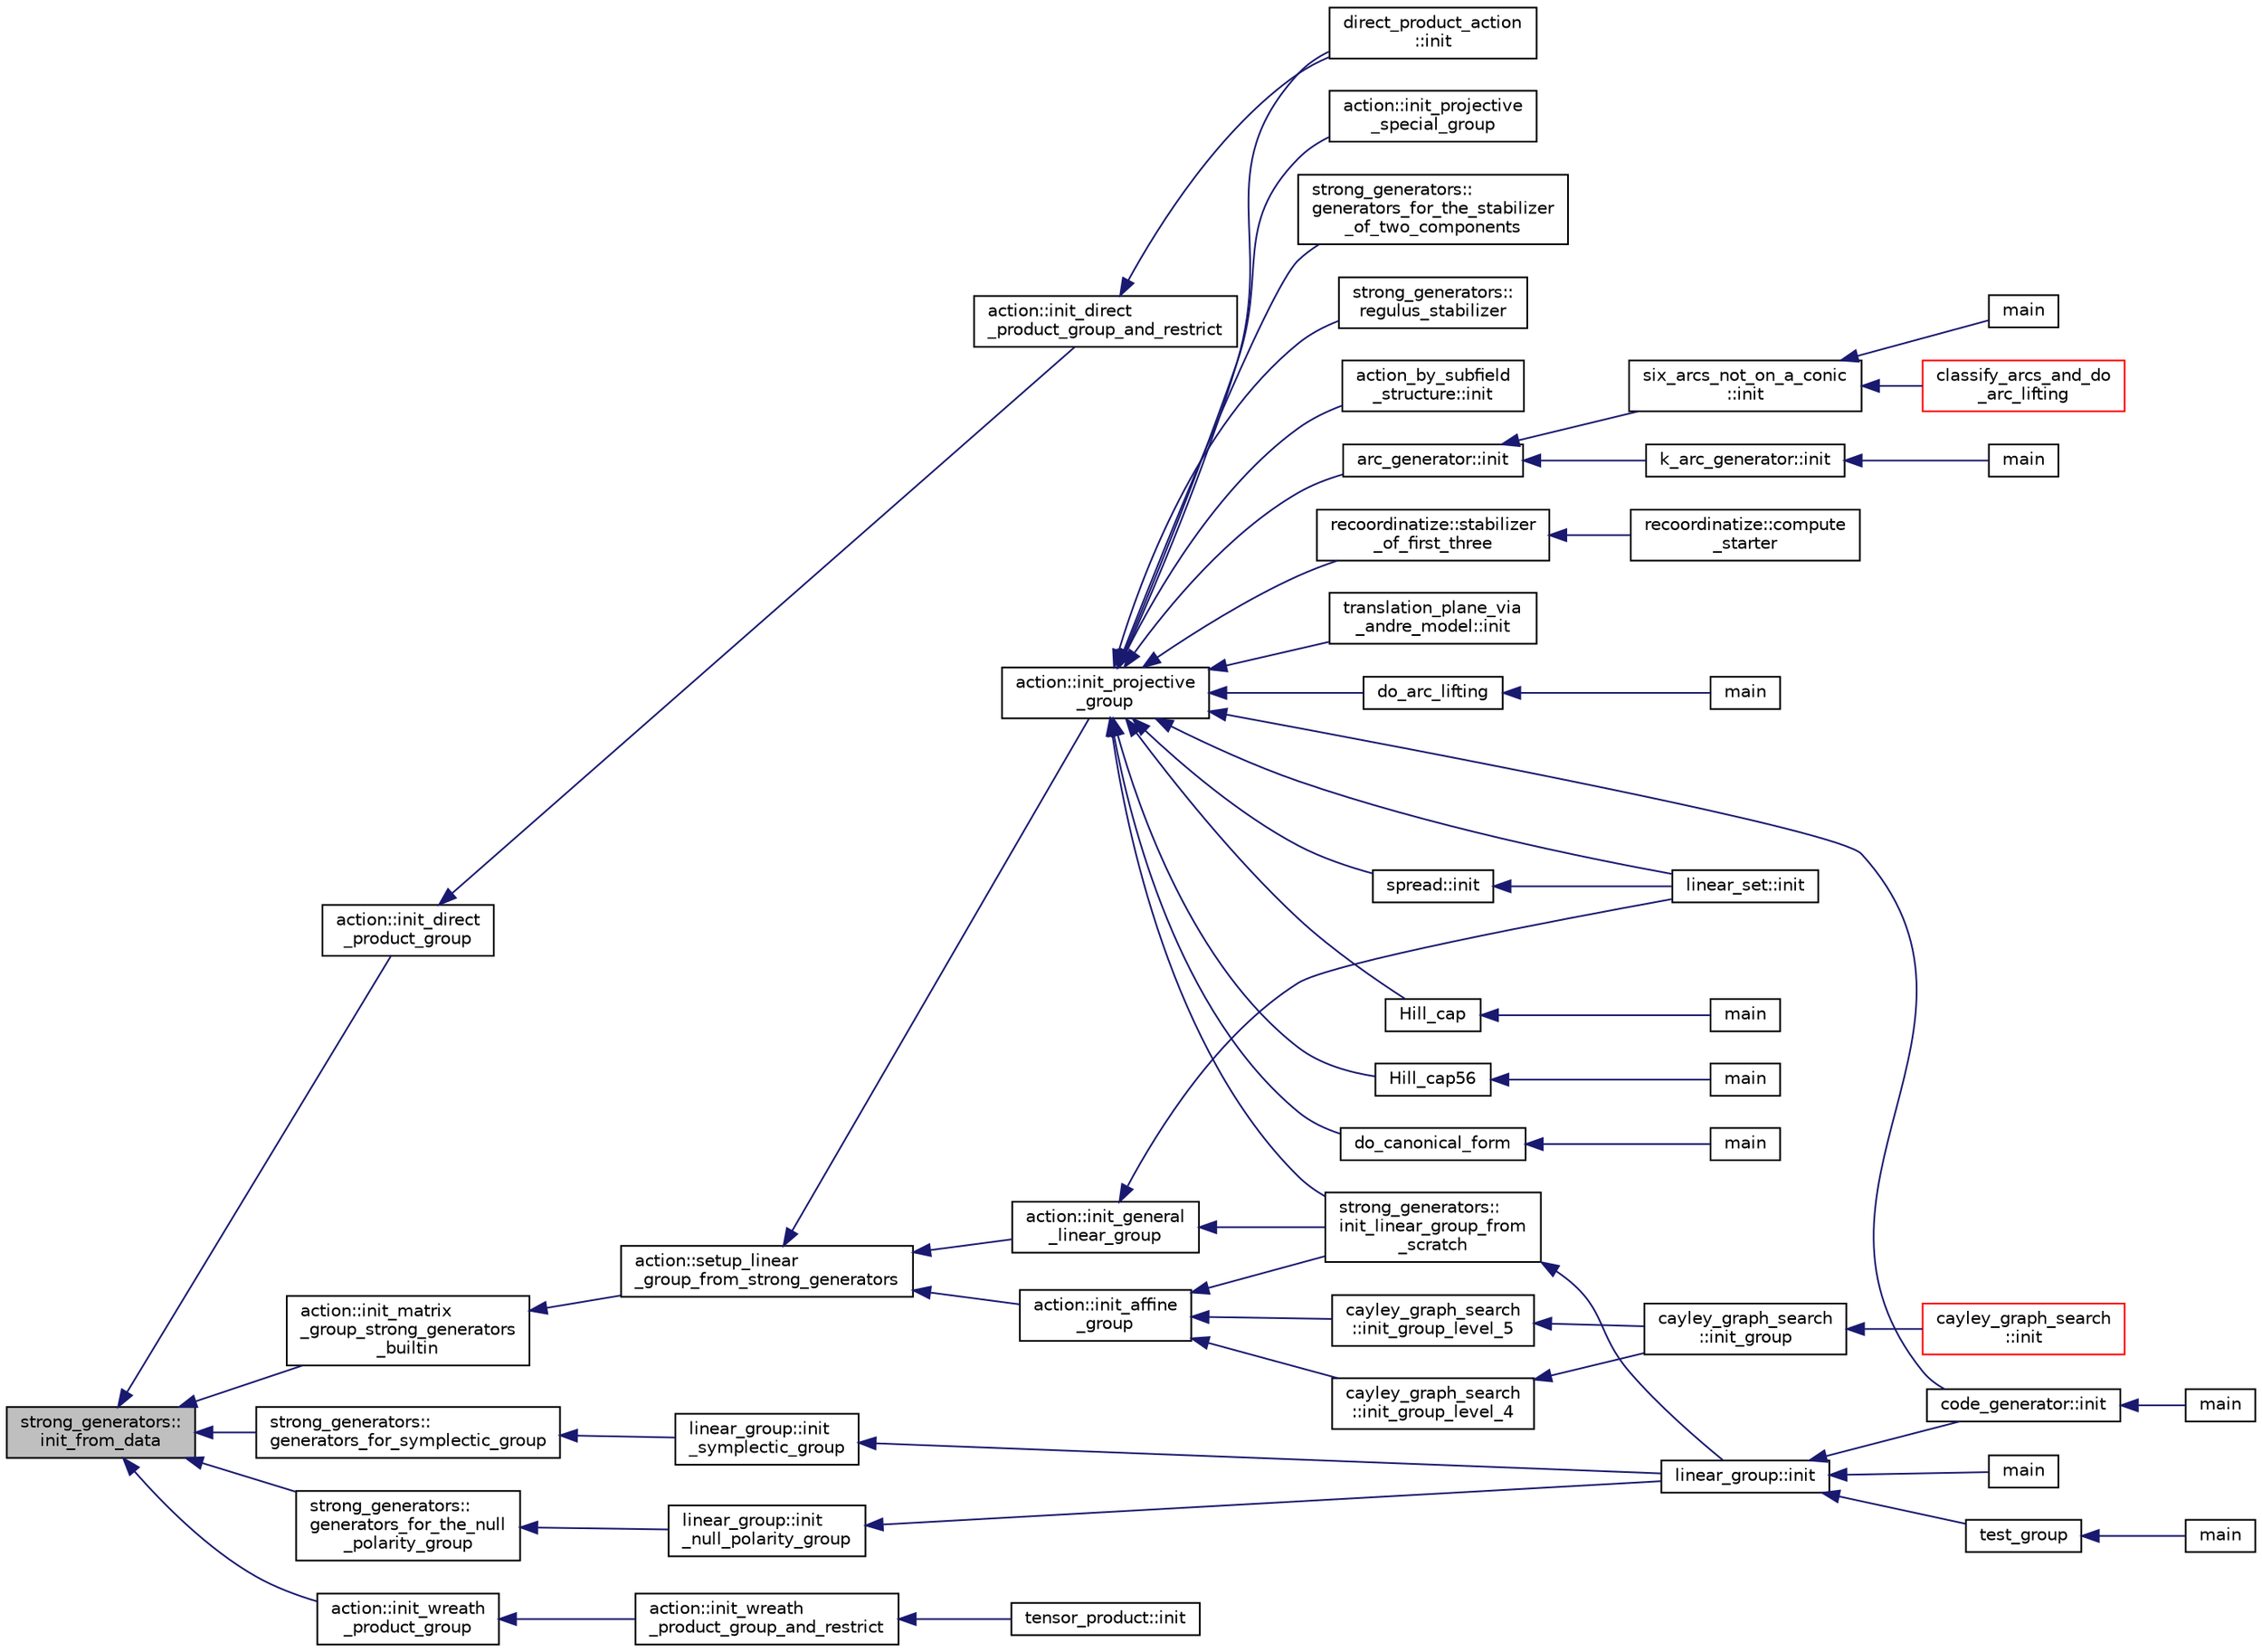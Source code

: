 digraph "strong_generators::init_from_data"
{
  edge [fontname="Helvetica",fontsize="10",labelfontname="Helvetica",labelfontsize="10"];
  node [fontname="Helvetica",fontsize="10",shape=record];
  rankdir="LR";
  Node2624 [label="strong_generators::\linit_from_data",height=0.2,width=0.4,color="black", fillcolor="grey75", style="filled", fontcolor="black"];
  Node2624 -> Node2625 [dir="back",color="midnightblue",fontsize="10",style="solid",fontname="Helvetica"];
  Node2625 [label="action::init_direct\l_product_group",height=0.2,width=0.4,color="black", fillcolor="white", style="filled",URL="$d2/d86/classaction.html#ae28dd34a1b9706531f7b25af17b4809e"];
  Node2625 -> Node2626 [dir="back",color="midnightblue",fontsize="10",style="solid",fontname="Helvetica"];
  Node2626 [label="action::init_direct\l_product_group_and_restrict",height=0.2,width=0.4,color="black", fillcolor="white", style="filled",URL="$d2/d86/classaction.html#a60a5555ea83770fd9994274efc9c328e"];
  Node2626 -> Node2627 [dir="back",color="midnightblue",fontsize="10",style="solid",fontname="Helvetica"];
  Node2627 [label="direct_product_action\l::init",height=0.2,width=0.4,color="black", fillcolor="white", style="filled",URL="$d3/d78/classdirect__product__action.html#aad40060e5821c011cccaa65a5c4df64f"];
  Node2624 -> Node2628 [dir="back",color="midnightblue",fontsize="10",style="solid",fontname="Helvetica"];
  Node2628 [label="action::init_wreath\l_product_group",height=0.2,width=0.4,color="black", fillcolor="white", style="filled",URL="$d2/d86/classaction.html#a29d8425b266eff98677406f084ee3f86"];
  Node2628 -> Node2629 [dir="back",color="midnightblue",fontsize="10",style="solid",fontname="Helvetica"];
  Node2629 [label="action::init_wreath\l_product_group_and_restrict",height=0.2,width=0.4,color="black", fillcolor="white", style="filled",URL="$d2/d86/classaction.html#a5ea78557093c987967e7b8162fabbf72"];
  Node2629 -> Node2630 [dir="back",color="midnightblue",fontsize="10",style="solid",fontname="Helvetica"];
  Node2630 [label="tensor_product::init",height=0.2,width=0.4,color="black", fillcolor="white", style="filled",URL="$dd/d3e/classtensor__product.html#a2a8ac905e80dd9bb7339c9506c3521d3"];
  Node2624 -> Node2631 [dir="back",color="midnightblue",fontsize="10",style="solid",fontname="Helvetica"];
  Node2631 [label="action::init_matrix\l_group_strong_generators\l_builtin",height=0.2,width=0.4,color="black", fillcolor="white", style="filled",URL="$d2/d86/classaction.html#a0fe9c6af56f4c0826ddec07cb8605ee4"];
  Node2631 -> Node2632 [dir="back",color="midnightblue",fontsize="10",style="solid",fontname="Helvetica"];
  Node2632 [label="action::setup_linear\l_group_from_strong_generators",height=0.2,width=0.4,color="black", fillcolor="white", style="filled",URL="$d2/d86/classaction.html#a20d2b143cd89f2ce81c02613356f69d1"];
  Node2632 -> Node2633 [dir="back",color="midnightblue",fontsize="10",style="solid",fontname="Helvetica"];
  Node2633 [label="action::init_projective\l_group",height=0.2,width=0.4,color="black", fillcolor="white", style="filled",URL="$d2/d86/classaction.html#ad943cb9d3828331bf5634c6dbfc31afd"];
  Node2633 -> Node2634 [dir="back",color="midnightblue",fontsize="10",style="solid",fontname="Helvetica"];
  Node2634 [label="do_arc_lifting",height=0.2,width=0.4,color="black", fillcolor="white", style="filled",URL="$d5/d9e/arcs__orderly_8_c.html#a7367bc544c290322bdbd4545388a27a8"];
  Node2634 -> Node2635 [dir="back",color="midnightblue",fontsize="10",style="solid",fontname="Helvetica"];
  Node2635 [label="main",height=0.2,width=0.4,color="black", fillcolor="white", style="filled",URL="$d5/d9e/arcs__orderly_8_c.html#a3c04138a5bfe5d72780bb7e82a18e627"];
  Node2633 -> Node2636 [dir="back",color="midnightblue",fontsize="10",style="solid",fontname="Helvetica"];
  Node2636 [label="code_generator::init",height=0.2,width=0.4,color="black", fillcolor="white", style="filled",URL="$db/d37/classcode__generator.html#acfaa1e8badf6f30255203f499b130af8"];
  Node2636 -> Node2637 [dir="back",color="midnightblue",fontsize="10",style="solid",fontname="Helvetica"];
  Node2637 [label="main",height=0.2,width=0.4,color="black", fillcolor="white", style="filled",URL="$d4/d4f/codes_8_c.html#a217dbf8b442f20279ea00b898af96f52"];
  Node2633 -> Node2627 [dir="back",color="midnightblue",fontsize="10",style="solid",fontname="Helvetica"];
  Node2633 -> Node2638 [dir="back",color="midnightblue",fontsize="10",style="solid",fontname="Helvetica"];
  Node2638 [label="Hill_cap",height=0.2,width=0.4,color="black", fillcolor="white", style="filled",URL="$da/d28/hill_8_c.html#a7c2543fe497e681d4b492b16ea7f933e"];
  Node2638 -> Node2639 [dir="back",color="midnightblue",fontsize="10",style="solid",fontname="Helvetica"];
  Node2639 [label="main",height=0.2,width=0.4,color="black", fillcolor="white", style="filled",URL="$da/d28/hill_8_c.html#a217dbf8b442f20279ea00b898af96f52"];
  Node2633 -> Node2640 [dir="back",color="midnightblue",fontsize="10",style="solid",fontname="Helvetica"];
  Node2640 [label="linear_set::init",height=0.2,width=0.4,color="black", fillcolor="white", style="filled",URL="$dd/d86/classlinear__set.html#a7ab24e84423749047d5465cb15505475"];
  Node2633 -> Node2641 [dir="back",color="midnightblue",fontsize="10",style="solid",fontname="Helvetica"];
  Node2641 [label="Hill_cap56",height=0.2,width=0.4,color="black", fillcolor="white", style="filled",URL="$df/d74/tl__geometry_8h.html#ad7fc0ff2bf8455ab25e170c6930047a6"];
  Node2641 -> Node2642 [dir="back",color="midnightblue",fontsize="10",style="solid",fontname="Helvetica"];
  Node2642 [label="main",height=0.2,width=0.4,color="black", fillcolor="white", style="filled",URL="$d4/d6e/make__something_8_c.html#a217dbf8b442f20279ea00b898af96f52"];
  Node2633 -> Node2643 [dir="back",color="midnightblue",fontsize="10",style="solid",fontname="Helvetica"];
  Node2643 [label="do_canonical_form",height=0.2,width=0.4,color="black", fillcolor="white", style="filled",URL="$dc/dd4/group__actions_8h.html#afb9f4a331a8a017ea3b8b7d9ed8dcc88"];
  Node2643 -> Node2644 [dir="back",color="midnightblue",fontsize="10",style="solid",fontname="Helvetica"];
  Node2644 [label="main",height=0.2,width=0.4,color="black", fillcolor="white", style="filled",URL="$d0/d2f/process_8_c.html#a3c04138a5bfe5d72780bb7e82a18e627"];
  Node2633 -> Node2645 [dir="back",color="midnightblue",fontsize="10",style="solid",fontname="Helvetica"];
  Node2645 [label="action::init_projective\l_special_group",height=0.2,width=0.4,color="black", fillcolor="white", style="filled",URL="$d2/d86/classaction.html#a4c69f0e07dff8ba8ac2415faf69d55a4"];
  Node2633 -> Node2646 [dir="back",color="midnightblue",fontsize="10",style="solid",fontname="Helvetica"];
  Node2646 [label="strong_generators::\linit_linear_group_from\l_scratch",height=0.2,width=0.4,color="black", fillcolor="white", style="filled",URL="$dc/d09/classstrong__generators.html#ad47ecfb9c141b65ed6aca34231d5a0d2"];
  Node2646 -> Node2647 [dir="back",color="midnightblue",fontsize="10",style="solid",fontname="Helvetica"];
  Node2647 [label="linear_group::init",height=0.2,width=0.4,color="black", fillcolor="white", style="filled",URL="$df/d5a/classlinear__group.html#a8119aa9b882192ab422b12614b259f28"];
  Node2647 -> Node2636 [dir="back",color="midnightblue",fontsize="10",style="solid",fontname="Helvetica"];
  Node2647 -> Node2648 [dir="back",color="midnightblue",fontsize="10",style="solid",fontname="Helvetica"];
  Node2648 [label="test_group",height=0.2,width=0.4,color="black", fillcolor="white", style="filled",URL="$d8/d03/analyze__q__designs_8_c.html#ad03444358d0b46e7aa4d88a806b44925"];
  Node2648 -> Node2649 [dir="back",color="midnightblue",fontsize="10",style="solid",fontname="Helvetica"];
  Node2649 [label="main",height=0.2,width=0.4,color="black", fillcolor="white", style="filled",URL="$d8/d03/analyze__q__designs_8_c.html#a217dbf8b442f20279ea00b898af96f52"];
  Node2647 -> Node2650 [dir="back",color="midnightblue",fontsize="10",style="solid",fontname="Helvetica"];
  Node2650 [label="main",height=0.2,width=0.4,color="black", fillcolor="white", style="filled",URL="$da/dd5/subspace__orbits__main_8_c.html#a217dbf8b442f20279ea00b898af96f52"];
  Node2633 -> Node2651 [dir="back",color="midnightblue",fontsize="10",style="solid",fontname="Helvetica"];
  Node2651 [label="strong_generators::\lgenerators_for_the_stabilizer\l_of_two_components",height=0.2,width=0.4,color="black", fillcolor="white", style="filled",URL="$dc/d09/classstrong__generators.html#acd9ddc5b768e4cf3f2398383d5a8f3b2"];
  Node2633 -> Node2652 [dir="back",color="midnightblue",fontsize="10",style="solid",fontname="Helvetica"];
  Node2652 [label="strong_generators::\lregulus_stabilizer",height=0.2,width=0.4,color="black", fillcolor="white", style="filled",URL="$dc/d09/classstrong__generators.html#a32e999d14b4168695f2e775ddf2ed7e7"];
  Node2633 -> Node2653 [dir="back",color="midnightblue",fontsize="10",style="solid",fontname="Helvetica"];
  Node2653 [label="action_by_subfield\l_structure::init",height=0.2,width=0.4,color="black", fillcolor="white", style="filled",URL="$dd/d67/classaction__by__subfield__structure.html#a565b45607d3ebc3eaa0e910a6ce6a661"];
  Node2633 -> Node2654 [dir="back",color="midnightblue",fontsize="10",style="solid",fontname="Helvetica"];
  Node2654 [label="arc_generator::init",height=0.2,width=0.4,color="black", fillcolor="white", style="filled",URL="$d4/d21/classarc__generator.html#ae614e18e9c641d67069fa27d48245cde"];
  Node2654 -> Node2655 [dir="back",color="midnightblue",fontsize="10",style="solid",fontname="Helvetica"];
  Node2655 [label="k_arc_generator::init",height=0.2,width=0.4,color="black", fillcolor="white", style="filled",URL="$d6/dd8/classk__arc__generator.html#a6036d9f52ede9f8ca681505626b5361d"];
  Node2655 -> Node2656 [dir="back",color="midnightblue",fontsize="10",style="solid",fontname="Helvetica"];
  Node2656 [label="main",height=0.2,width=0.4,color="black", fillcolor="white", style="filled",URL="$d6/d01/k__arc__generator__main_8_c.html#a217dbf8b442f20279ea00b898af96f52"];
  Node2654 -> Node2657 [dir="back",color="midnightblue",fontsize="10",style="solid",fontname="Helvetica"];
  Node2657 [label="six_arcs_not_on_a_conic\l::init",height=0.2,width=0.4,color="black", fillcolor="white", style="filled",URL="$d8/de6/classsix__arcs__not__on__a__conic.html#a7a4d5cf8a098488729934cfa8a70944a"];
  Node2657 -> Node2658 [dir="back",color="midnightblue",fontsize="10",style="solid",fontname="Helvetica"];
  Node2658 [label="classify_arcs_and_do\l_arc_lifting",height=0.2,width=0.4,color="red", fillcolor="white", style="filled",URL="$d6/dc3/arc__lifting__main_8_c.html#afdd7be16f16b8c71e9a72fe5f6a0b59c"];
  Node2657 -> Node2660 [dir="back",color="midnightblue",fontsize="10",style="solid",fontname="Helvetica"];
  Node2660 [label="main",height=0.2,width=0.4,color="black", fillcolor="white", style="filled",URL="$d2/dfa/create__surface__main_8_c.html#a217dbf8b442f20279ea00b898af96f52"];
  Node2633 -> Node2661 [dir="back",color="midnightblue",fontsize="10",style="solid",fontname="Helvetica"];
  Node2661 [label="recoordinatize::stabilizer\l_of_first_three",height=0.2,width=0.4,color="black", fillcolor="white", style="filled",URL="$d3/d3c/classrecoordinatize.html#ae8a24e776a57f0ac4923f6ed1d1db6e6"];
  Node2661 -> Node2662 [dir="back",color="midnightblue",fontsize="10",style="solid",fontname="Helvetica"];
  Node2662 [label="recoordinatize::compute\l_starter",height=0.2,width=0.4,color="black", fillcolor="white", style="filled",URL="$d3/d3c/classrecoordinatize.html#a274b399821488e5f6fb1adfbc8f8ebac"];
  Node2633 -> Node2663 [dir="back",color="midnightblue",fontsize="10",style="solid",fontname="Helvetica"];
  Node2663 [label="spread::init",height=0.2,width=0.4,color="black", fillcolor="white", style="filled",URL="$da/dc1/classspread.html#aa2493aebcdd72c4472213711dfcc2ab6"];
  Node2663 -> Node2640 [dir="back",color="midnightblue",fontsize="10",style="solid",fontname="Helvetica"];
  Node2633 -> Node2664 [dir="back",color="midnightblue",fontsize="10",style="solid",fontname="Helvetica"];
  Node2664 [label="translation_plane_via\l_andre_model::init",height=0.2,width=0.4,color="black", fillcolor="white", style="filled",URL="$d1/dcc/classtranslation__plane__via__andre__model.html#adb424599de168ade331979a9218ee07b"];
  Node2632 -> Node2665 [dir="back",color="midnightblue",fontsize="10",style="solid",fontname="Helvetica"];
  Node2665 [label="action::init_affine\l_group",height=0.2,width=0.4,color="black", fillcolor="white", style="filled",URL="$d2/d86/classaction.html#a32c0c683b3071fef19d28ca4880b568a"];
  Node2665 -> Node2666 [dir="back",color="midnightblue",fontsize="10",style="solid",fontname="Helvetica"];
  Node2666 [label="cayley_graph_search\l::init_group_level_4",height=0.2,width=0.4,color="black", fillcolor="white", style="filled",URL="$de/dae/classcayley__graph__search.html#a6593f90cd91bea8c23fe71acca05655e"];
  Node2666 -> Node2667 [dir="back",color="midnightblue",fontsize="10",style="solid",fontname="Helvetica"];
  Node2667 [label="cayley_graph_search\l::init_group",height=0.2,width=0.4,color="black", fillcolor="white", style="filled",URL="$de/dae/classcayley__graph__search.html#adbce2e517a8ed979f53e8aeb043cf4ca"];
  Node2667 -> Node2668 [dir="back",color="midnightblue",fontsize="10",style="solid",fontname="Helvetica"];
  Node2668 [label="cayley_graph_search\l::init",height=0.2,width=0.4,color="red", fillcolor="white", style="filled",URL="$de/dae/classcayley__graph__search.html#add9c6434abeaebac4a07bc03cb21672d"];
  Node2665 -> Node2671 [dir="back",color="midnightblue",fontsize="10",style="solid",fontname="Helvetica"];
  Node2671 [label="cayley_graph_search\l::init_group_level_5",height=0.2,width=0.4,color="black", fillcolor="white", style="filled",URL="$de/dae/classcayley__graph__search.html#ab4427f6ab65833dae31a18f44a5d6d7a"];
  Node2671 -> Node2667 [dir="back",color="midnightblue",fontsize="10",style="solid",fontname="Helvetica"];
  Node2665 -> Node2646 [dir="back",color="midnightblue",fontsize="10",style="solid",fontname="Helvetica"];
  Node2632 -> Node2672 [dir="back",color="midnightblue",fontsize="10",style="solid",fontname="Helvetica"];
  Node2672 [label="action::init_general\l_linear_group",height=0.2,width=0.4,color="black", fillcolor="white", style="filled",URL="$d2/d86/classaction.html#a1ff1bf53f9073bfc76ff073e7af6f396"];
  Node2672 -> Node2640 [dir="back",color="midnightblue",fontsize="10",style="solid",fontname="Helvetica"];
  Node2672 -> Node2646 [dir="back",color="midnightblue",fontsize="10",style="solid",fontname="Helvetica"];
  Node2624 -> Node2673 [dir="back",color="midnightblue",fontsize="10",style="solid",fontname="Helvetica"];
  Node2673 [label="strong_generators::\lgenerators_for_the_null\l_polarity_group",height=0.2,width=0.4,color="black", fillcolor="white", style="filled",URL="$dc/d09/classstrong__generators.html#ab770f76f9a55c339f9a43b293d86e2f1"];
  Node2673 -> Node2674 [dir="back",color="midnightblue",fontsize="10",style="solid",fontname="Helvetica"];
  Node2674 [label="linear_group::init\l_null_polarity_group",height=0.2,width=0.4,color="black", fillcolor="white", style="filled",URL="$df/d5a/classlinear__group.html#a104943d304ecbcebfb1bbe383a0bba1b"];
  Node2674 -> Node2647 [dir="back",color="midnightblue",fontsize="10",style="solid",fontname="Helvetica"];
  Node2624 -> Node2675 [dir="back",color="midnightblue",fontsize="10",style="solid",fontname="Helvetica"];
  Node2675 [label="strong_generators::\lgenerators_for_symplectic_group",height=0.2,width=0.4,color="black", fillcolor="white", style="filled",URL="$dc/d09/classstrong__generators.html#adcbe973abc9644190864940be0030a2d"];
  Node2675 -> Node2676 [dir="back",color="midnightblue",fontsize="10",style="solid",fontname="Helvetica"];
  Node2676 [label="linear_group::init\l_symplectic_group",height=0.2,width=0.4,color="black", fillcolor="white", style="filled",URL="$df/d5a/classlinear__group.html#ab3dc99b8d6cb810eff6dc09fb69c47d4"];
  Node2676 -> Node2647 [dir="back",color="midnightblue",fontsize="10",style="solid",fontname="Helvetica"];
}
